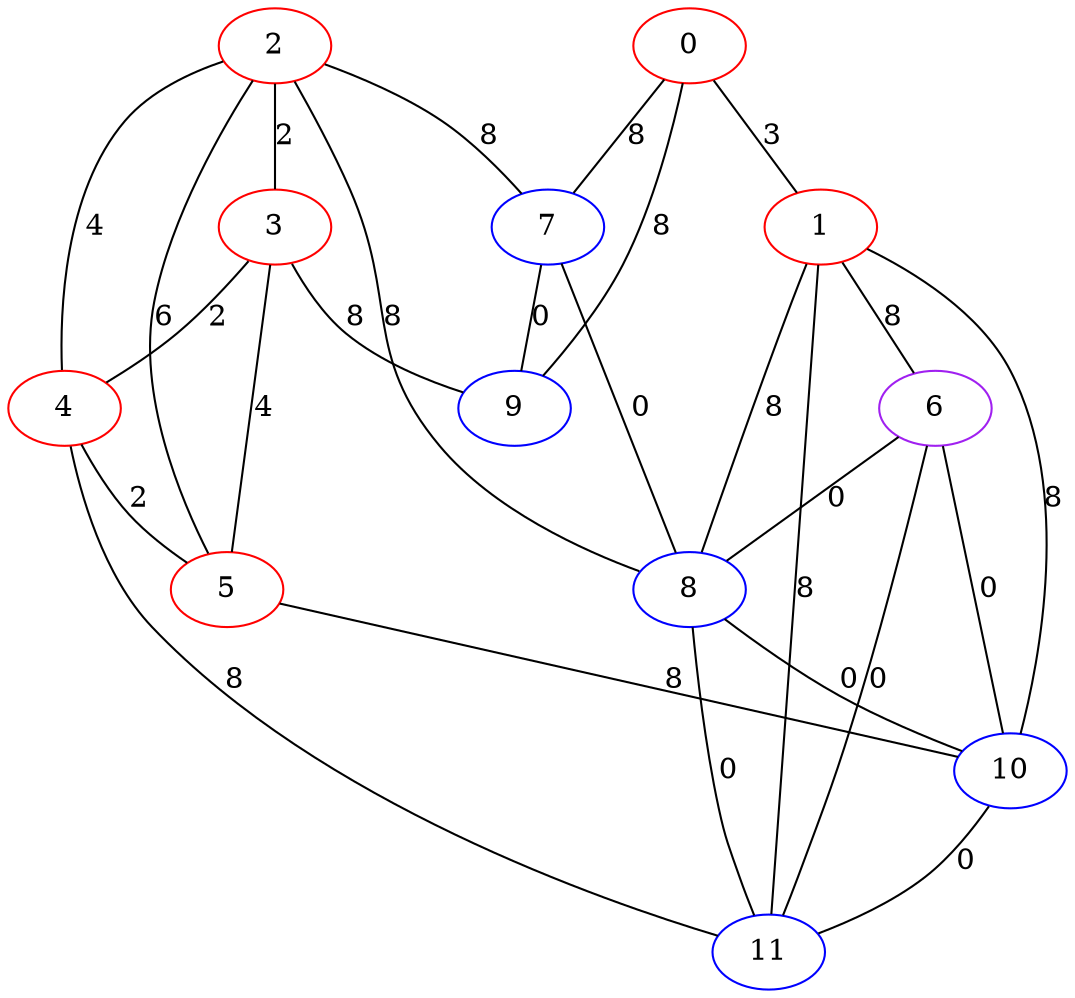 graph "" {
0 [color=red, weight=1];
1 [color=red, weight=1];
2 [color=red, weight=1];
3 [color=red, weight=1];
4 [color=red, weight=1];
5 [color=red, weight=1];
6 [color=purple, weight=4];
7 [color=blue, weight=3];
8 [color=blue, weight=3];
9 [color=blue, weight=3];
10 [color=blue, weight=3];
11 [color=blue, weight=3];
0 -- 1  [key=0, label=3];
0 -- 9  [key=0, label=8];
0 -- 7  [key=0, label=8];
1 -- 8  [key=0, label=8];
1 -- 10  [key=0, label=8];
1 -- 11  [key=0, label=8];
1 -- 6  [key=0, label=8];
2 -- 8  [key=0, label=8];
2 -- 3  [key=0, label=2];
2 -- 4  [key=0, label=4];
2 -- 5  [key=0, label=6];
2 -- 7  [key=0, label=8];
3 -- 9  [key=0, label=8];
3 -- 4  [key=0, label=2];
3 -- 5  [key=0, label=4];
4 -- 11  [key=0, label=8];
4 -- 5  [key=0, label=2];
5 -- 10  [key=0, label=8];
6 -- 8  [key=0, label=0];
6 -- 10  [key=0, label=0];
6 -- 11  [key=0, label=0];
7 -- 8  [key=0, label=0];
7 -- 9  [key=0, label=0];
8 -- 10  [key=0, label=0];
8 -- 11  [key=0, label=0];
10 -- 11  [key=0, label=0];
}
